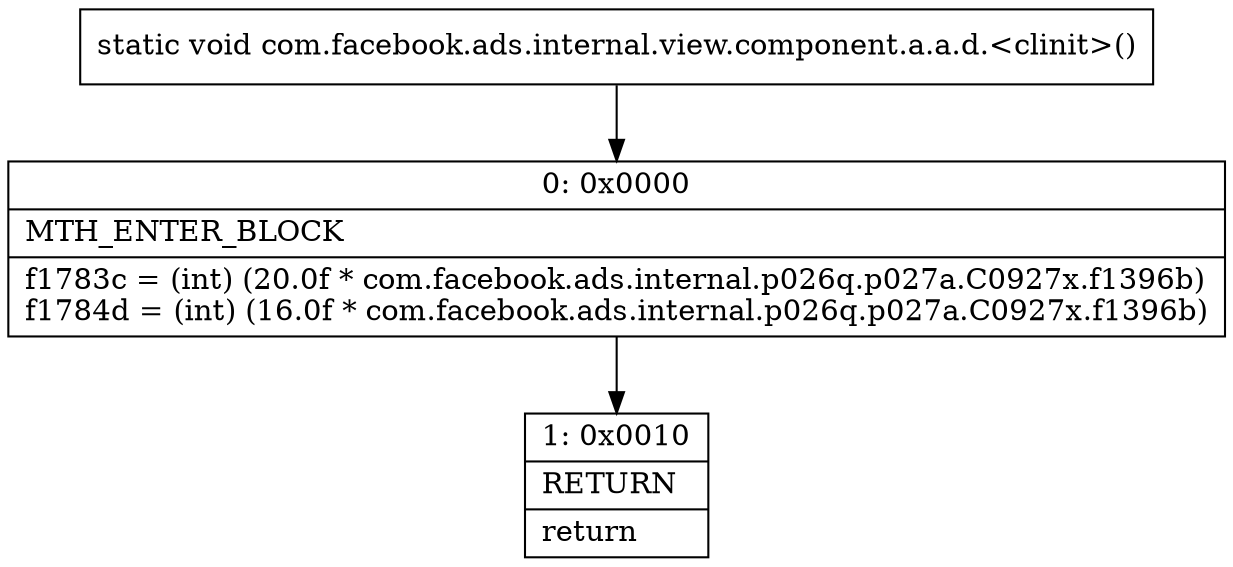 digraph "CFG forcom.facebook.ads.internal.view.component.a.a.d.\<clinit\>()V" {
Node_0 [shape=record,label="{0\:\ 0x0000|MTH_ENTER_BLOCK\l|f1783c = (int) (20.0f * com.facebook.ads.internal.p026q.p027a.C0927x.f1396b)\lf1784d = (int) (16.0f * com.facebook.ads.internal.p026q.p027a.C0927x.f1396b)\l}"];
Node_1 [shape=record,label="{1\:\ 0x0010|RETURN\l|return\l}"];
MethodNode[shape=record,label="{static void com.facebook.ads.internal.view.component.a.a.d.\<clinit\>() }"];
MethodNode -> Node_0;
Node_0 -> Node_1;
}

